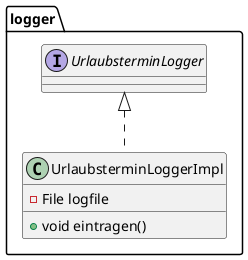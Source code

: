 @startuml
package logger {
    class UrlaubsterminLoggerImpl implements UrlaubsterminLogger {
        - File logfile
        + void eintragen()
    }
}
@enduml